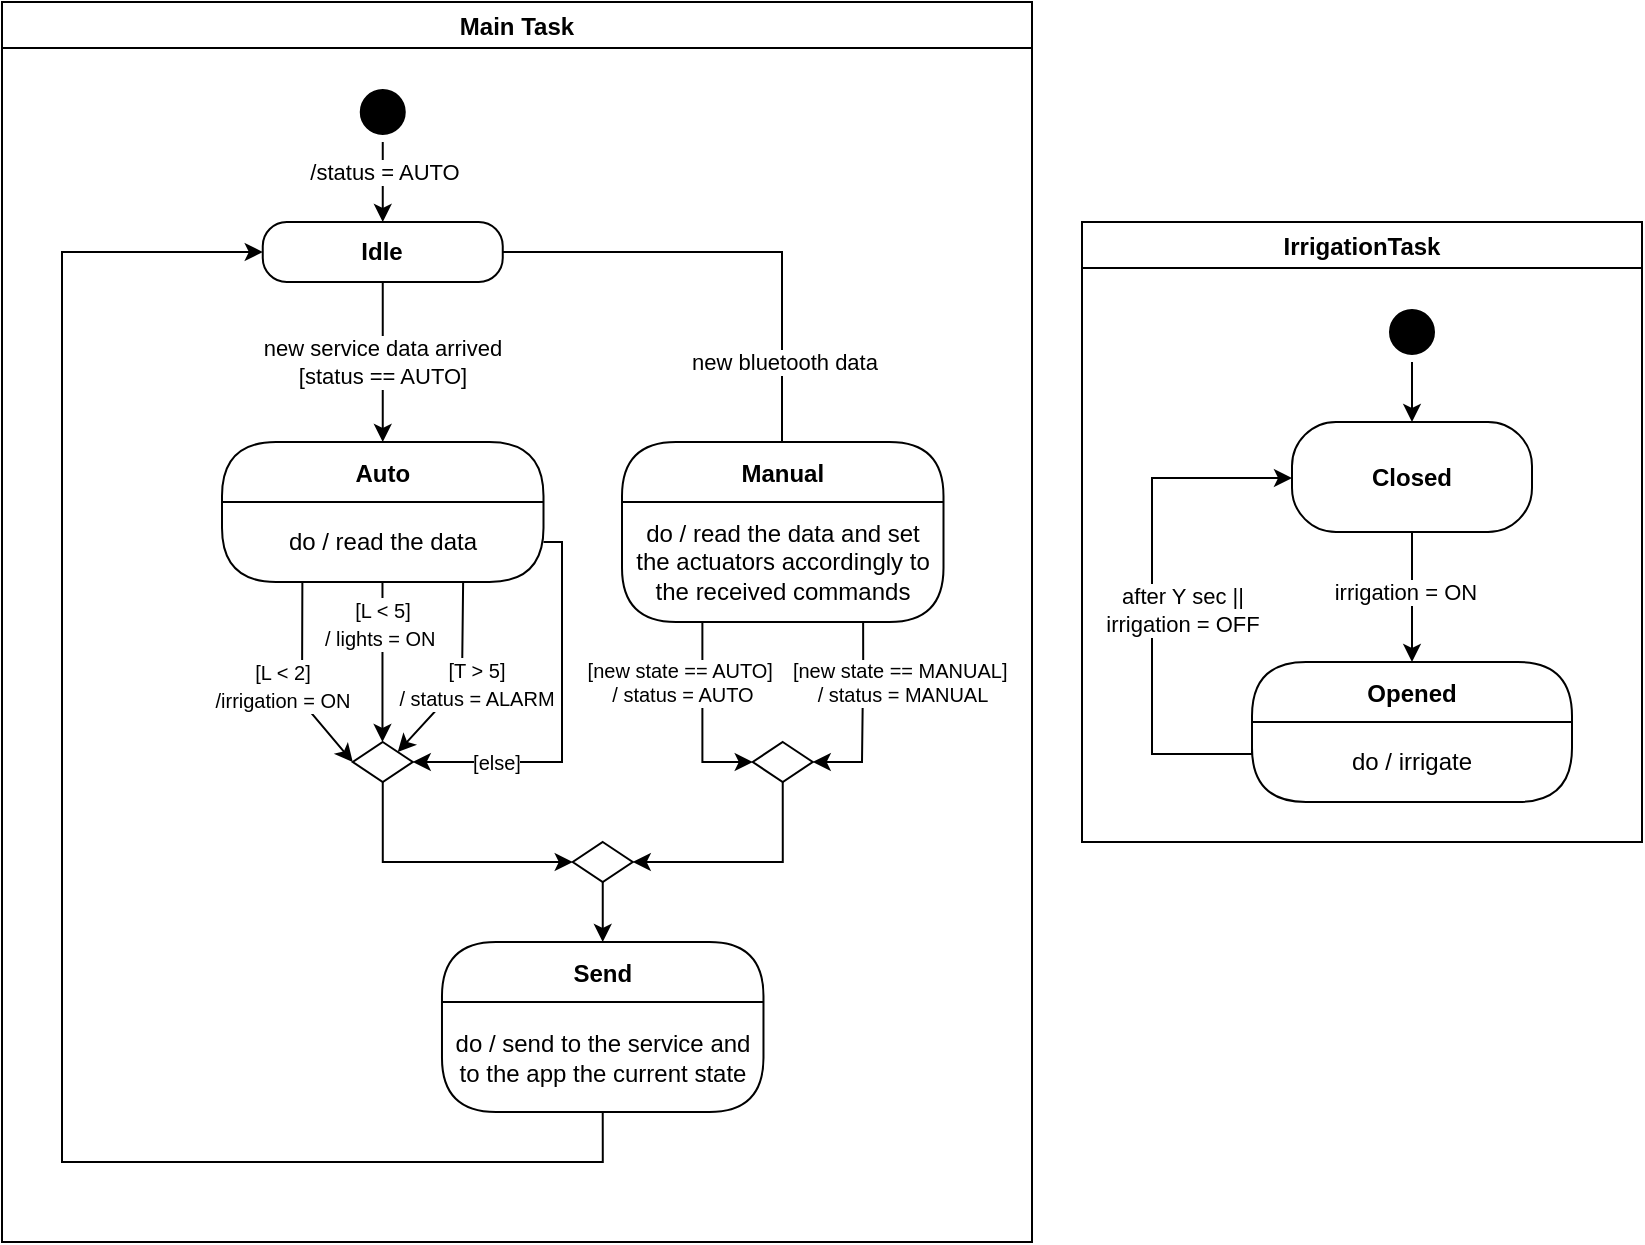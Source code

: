 <mxfile version="19.0.3" type="device" pages="4"><diagram name="overview" id="58cdce13-f638-feb5-8d6f-7d28b1aa9fa0"><mxGraphModel dx="864" dy="516" grid="1" gridSize="10" guides="1" tooltips="1" connect="1" arrows="1" fold="1" page="1" pageScale="1" pageWidth="1100" pageHeight="850" background="none" math="0" shadow="0"><root><mxCell id="0"/><mxCell id="1" parent="0"/><mxCell id="rS2YGM4uDkxt2wn3iHMV-62" value="IrrigationTask" style="swimlane;strokeColor=#000000;" parent="1" vertex="1"><mxGeometry x="670" y="150" width="280" height="310" as="geometry"><mxRectangle x="675" y="55" width="130" height="23" as="alternateBounds"/></mxGeometry></mxCell><mxCell id="rS2YGM4uDkxt2wn3iHMV-254" value="" style="ellipse;html=1;shape=startState;fillColor=#000000;strokeColor=#000000;" parent="rS2YGM4uDkxt2wn3iHMV-62" vertex="1"><mxGeometry x="150" y="40" width="30" height="30" as="geometry"/></mxCell><mxCell id="rS2YGM4uDkxt2wn3iHMV-255" value="Opened" style="swimlane;fontStyle=1;align=center;verticalAlign=middle;childLayout=stackLayout;horizontal=1;startSize=30;horizontalStack=0;resizeParent=0;resizeLast=1;container=0;collapsible=0;rounded=1;arcSize=30;swimlaneFillColor=#FFFFFF;dropTarget=0;" parent="rS2YGM4uDkxt2wn3iHMV-62" vertex="1"><mxGeometry x="85" y="220" width="160" height="70" as="geometry"/></mxCell><mxCell id="rS2YGM4uDkxt2wn3iHMV-260" style="edgeStyle=orthogonalEdgeStyle;rounded=0;orthogonalLoop=1;jettySize=auto;html=1;exitX=0;exitY=0.25;exitDx=0;exitDy=0;entryX=0;entryY=0.5;entryDx=0;entryDy=0;fontColor=#000000;" parent="rS2YGM4uDkxt2wn3iHMV-62" source="rS2YGM4uDkxt2wn3iHMV-256" target="29bw1vhXrY92ZyAGiui7-1" edge="1"><mxGeometry relative="1" as="geometry"><mxPoint x="88.75" y="120" as="targetPoint"/><Array as="points"><mxPoint x="35" y="266"/><mxPoint x="35" y="128"/><mxPoint x="105" y="128"/></Array><mxPoint x="55" y="413.75" as="sourcePoint"/></mxGeometry></mxCell><mxCell id="Y_eZ2giOMkaZ1Eq21kal-66" value="after Y sec || &lt;br&gt;irrigation = OFF" style="edgeLabel;html=1;align=center;verticalAlign=middle;resizable=0;points=[];fontColor=#000000;" parent="rS2YGM4uDkxt2wn3iHMV-260" vertex="1" connectable="0"><mxGeometry x="-0.005" y="-2" relative="1" as="geometry"><mxPoint x="13" y="3" as="offset"/></mxGeometry></mxCell><mxCell id="rS2YGM4uDkxt2wn3iHMV-253" style="edgeStyle=orthogonalEdgeStyle;rounded=0;orthogonalLoop=1;jettySize=auto;html=1;exitX=0.5;exitY=1;exitDx=0;exitDy=0;entryX=0.5;entryY=0;entryDx=0;entryDy=0;" parent="rS2YGM4uDkxt2wn3iHMV-62" source="rS2YGM4uDkxt2wn3iHMV-254" target="29bw1vhXrY92ZyAGiui7-1" edge="1"><mxGeometry relative="1" as="geometry"><mxPoint x="183.75" y="90" as="targetPoint"/></mxGeometry></mxCell><mxCell id="rS2YGM4uDkxt2wn3iHMV-266" value="" style="edgeStyle=orthogonalEdgeStyle;rounded=0;orthogonalLoop=1;jettySize=auto;html=1;exitX=0.5;exitY=1;exitDx=0;exitDy=0;entryX=0.5;entryY=0;entryDx=0;entryDy=0;" parent="rS2YGM4uDkxt2wn3iHMV-62" source="29bw1vhXrY92ZyAGiui7-1" target="rS2YGM4uDkxt2wn3iHMV-255" edge="1"><mxGeometry relative="1" as="geometry"><mxPoint x="-491.25" y="185" as="targetPoint"/><mxPoint x="183.75" y="180" as="sourcePoint"/><mxPoint as="offset"/></mxGeometry></mxCell><mxCell id="kb-VooKLr83JlEBrIwd_-1" value="irrigation = ON&amp;nbsp;" style="edgeLabel;html=1;align=center;verticalAlign=middle;resizable=0;points=[];" parent="rS2YGM4uDkxt2wn3iHMV-266" vertex="1" connectable="0"><mxGeometry x="-0.086" y="-2" relative="1" as="geometry"><mxPoint as="offset"/></mxGeometry></mxCell><mxCell id="29bw1vhXrY92ZyAGiui7-1" value="Closed" style="rounded=1;whiteSpace=wrap;html=1;arcSize=40;fontStyle=1" parent="rS2YGM4uDkxt2wn3iHMV-62" vertex="1"><mxGeometry x="105" y="100" width="120" height="55" as="geometry"/></mxCell><mxCell id="rS2YGM4uDkxt2wn3iHMV-256" value="do / irrigate" style="text;html=1;align=center;verticalAlign=middle;spacingLeft=4;spacingRight=4;whiteSpace=wrap;overflow=hidden;rotatable=0;" parent="rS2YGM4uDkxt2wn3iHMV-62" vertex="1"><mxGeometry x="85" y="250" width="160" height="40" as="geometry"/></mxCell><mxCell id="rS2YGM4uDkxt2wn3iHMV-89" value="Main Task" style="swimlane;strokeColor=#000000;" parent="1" vertex="1"><mxGeometry x="130" y="40" width="515" height="620" as="geometry"><mxRectangle x="23" y="620" width="110" height="23" as="alternateBounds"/></mxGeometry></mxCell><mxCell id="rS2YGM4uDkxt2wn3iHMV-272" value="" style="ellipse;html=1;shape=startState;fillColor=#000000;strokeColor=#000000;" parent="rS2YGM4uDkxt2wn3iHMV-89" vertex="1"><mxGeometry x="175.38" y="40.0" width="30" height="30" as="geometry"/></mxCell><mxCell id="Y_eZ2giOMkaZ1Eq21kal-21" value="new service data arrived&lt;br&gt;[status == AUTO]" style="edgeStyle=orthogonalEdgeStyle;orthogonalLoop=1;jettySize=auto;html=1;exitX=0.5;exitY=1;exitDx=0;exitDy=0;entryX=0.5;entryY=0;entryDx=0;entryDy=0;fontColor=#000000;rounded=0;" parent="rS2YGM4uDkxt2wn3iHMV-89" source="rS2YGM4uDkxt2wn3iHMV-275" target="29bw1vhXrY92ZyAGiui7-3" edge="1"><mxGeometry relative="1" as="geometry"><mxPoint x="190.38" y="199.98" as="targetPoint"/></mxGeometry></mxCell><mxCell id="Y_eZ2giOMkaZ1Eq21kal-55" style="edgeStyle=orthogonalEdgeStyle;rounded=0;orthogonalLoop=1;jettySize=auto;html=1;exitX=1;exitY=0.5;exitDx=0;exitDy=0;entryX=0.5;entryY=0;entryDx=0;entryDy=0;fontColor=#000000;startArrow=none;startFill=0;" parent="rS2YGM4uDkxt2wn3iHMV-89" source="rS2YGM4uDkxt2wn3iHMV-275" target="Y_eZ2giOMkaZ1Eq21kal-52" edge="1"><mxGeometry relative="1" as="geometry"><Array as="points"><mxPoint x="390" y="125"/><mxPoint x="390" y="250"/></Array></mxGeometry></mxCell><mxCell id="bzwIUcVDBhVXiLa96ViZ-5" value="&lt;font style=&quot;font-size: 11px;&quot;&gt;new bluetooth data&lt;/font&gt;" style="edgeLabel;html=1;align=center;verticalAlign=middle;resizable=0;points=[];fontSize=10;fontColor=#000000;" parent="Y_eZ2giOMkaZ1Eq21kal-55" vertex="1" connectable="0"><mxGeometry x="-0.152" y="1" relative="1" as="geometry"><mxPoint x="15" y="56" as="offset"/></mxGeometry></mxCell><mxCell id="rS2YGM4uDkxt2wn3iHMV-275" value="Idle" style="rounded=1;whiteSpace=wrap;html=1;arcSize=40;fontStyle=1" parent="rS2YGM4uDkxt2wn3iHMV-89" vertex="1"><mxGeometry x="130.38" y="110" width="120" height="30" as="geometry"/></mxCell><mxCell id="rS2YGM4uDkxt2wn3iHMV-270" style="edgeStyle=orthogonalEdgeStyle;rounded=0;orthogonalLoop=1;jettySize=auto;html=1;exitX=0.5;exitY=1;exitDx=0;exitDy=0;entryX=0.5;entryY=0;entryDx=0;entryDy=0;fontColor=#FF0000;" parent="rS2YGM4uDkxt2wn3iHMV-89" source="rS2YGM4uDkxt2wn3iHMV-272" target="rS2YGM4uDkxt2wn3iHMV-275" edge="1"><mxGeometry relative="1" as="geometry"><mxPoint x="-9.12" y="106.56" as="sourcePoint"/></mxGeometry></mxCell><mxCell id="Y_eZ2giOMkaZ1Eq21kal-45" value="/status = AUTO" style="edgeLabel;html=1;align=center;verticalAlign=middle;resizable=0;points=[];fontColor=#000000;" parent="rS2YGM4uDkxt2wn3iHMV-270" vertex="1" connectable="0"><mxGeometry x="-0.251" relative="1" as="geometry"><mxPoint as="offset"/></mxGeometry></mxCell><mxCell id="Y_eZ2giOMkaZ1Eq21kal-52" value="Manual" style="swimlane;fontStyle=1;align=center;verticalAlign=middle;childLayout=stackLayout;horizontal=1;startSize=30;horizontalStack=0;resizeParent=0;resizeLast=1;container=0;collapsible=0;rounded=1;arcSize=30;swimlaneFillColor=#FFFFFF;dropTarget=0;" parent="rS2YGM4uDkxt2wn3iHMV-89" vertex="1"><mxGeometry x="310" y="220" width="160.75" height="90" as="geometry"/></mxCell><mxCell id="Y_eZ2giOMkaZ1Eq21kal-53" value="do / read the data and set the actuators accordingly to the received commands" style="text;html=1;align=center;verticalAlign=middle;spacingLeft=4;spacingRight=4;whiteSpace=wrap;overflow=hidden;rotatable=0;" parent="Y_eZ2giOMkaZ1Eq21kal-52" vertex="1"><mxGeometry y="30" width="160.75" height="60" as="geometry"/></mxCell><mxCell id="29bw1vhXrY92ZyAGiui7-3" value="Auto" style="swimlane;fontStyle=1;align=center;verticalAlign=middle;childLayout=stackLayout;horizontal=1;startSize=30;horizontalStack=0;resizeParent=0;resizeLast=1;container=0;collapsible=0;rounded=1;arcSize=30;swimlaneFillColor=#FFFFFF;dropTarget=0;" parent="rS2YGM4uDkxt2wn3iHMV-89" vertex="1"><mxGeometry x="110" y="220" width="160.75" height="70" as="geometry"/></mxCell><mxCell id="29bw1vhXrY92ZyAGiui7-4" value="do / read the data" style="text;html=1;align=center;verticalAlign=middle;spacingLeft=4;spacingRight=4;whiteSpace=wrap;overflow=hidden;rotatable=0;" parent="29bw1vhXrY92ZyAGiui7-3" vertex="1"><mxGeometry y="30" width="160.75" height="40" as="geometry"/></mxCell><mxCell id="bzwIUcVDBhVXiLa96ViZ-11" style="edgeStyle=orthogonalEdgeStyle;curved=1;orthogonalLoop=1;jettySize=auto;html=1;exitX=0.5;exitY=1;exitDx=0;exitDy=0;entryX=0.5;entryY=0;entryDx=0;entryDy=0;fontSize=10;fontColor=#000000;" parent="rS2YGM4uDkxt2wn3iHMV-89" source="bzwIUcVDBhVXiLa96ViZ-10" target="bzwIUcVDBhVXiLa96ViZ-6" edge="1"><mxGeometry relative="1" as="geometry"/></mxCell><mxCell id="bzwIUcVDBhVXiLa96ViZ-10" value="" style="shape=rhombus;perimeter=rhombusPerimeter;whiteSpace=wrap;html=1;align=center;fontSize=10;fontColor=#000000;" parent="rS2YGM4uDkxt2wn3iHMV-89" vertex="1"><mxGeometry x="285.37" y="420" width="30" height="20" as="geometry"/></mxCell><mxCell id="bzwIUcVDBhVXiLa96ViZ-14" style="edgeStyle=orthogonalEdgeStyle;rounded=0;orthogonalLoop=1;jettySize=auto;html=1;exitX=0.5;exitY=1;exitDx=0;exitDy=0;entryX=0;entryY=0.5;entryDx=0;entryDy=0;fontSize=10;fontColor=#000000;" parent="rS2YGM4uDkxt2wn3iHMV-89" source="bzwIUcVDBhVXiLa96ViZ-7" target="rS2YGM4uDkxt2wn3iHMV-275" edge="1"><mxGeometry relative="1" as="geometry"><Array as="points"><mxPoint x="300" y="580"/><mxPoint x="30" y="580"/><mxPoint x="30" y="125"/></Array></mxGeometry></mxCell><mxCell id="KBa-48WUXiNMe8c-EEsV-2" value="" style="endArrow=classic;html=1;rounded=0;fontSize=11;exitX=0.75;exitY=1;exitDx=0;exitDy=0;entryX=1;entryY=0;entryDx=0;entryDy=0;" edge="1" parent="rS2YGM4uDkxt2wn3iHMV-89" source="29bw1vhXrY92ZyAGiui7-4" target="KBa-48WUXiNMe8c-EEsV-12"><mxGeometry width="50" height="50" relative="1" as="geometry"><mxPoint x="310" y="330" as="sourcePoint"/><mxPoint x="360" y="280" as="targetPoint"/><Array as="points"><mxPoint x="230" y="340"/></Array></mxGeometry></mxCell><mxCell id="KBa-48WUXiNMe8c-EEsV-3" value="&lt;font style=&quot;font-size: 10px;&quot;&gt;[T &amp;gt; 5] &lt;br&gt;/ status = ALARM&lt;/font&gt;" style="edgeLabel;html=1;align=center;verticalAlign=middle;resizable=0;points=[];fontSize=11;" vertex="1" connectable="0" parent="KBa-48WUXiNMe8c-EEsV-2"><mxGeometry x="-0.681" y="-3" relative="1" as="geometry"><mxPoint x="9" y="35" as="offset"/></mxGeometry></mxCell><mxCell id="KBa-48WUXiNMe8c-EEsV-19" style="edgeStyle=orthogonalEdgeStyle;rounded=0;orthogonalLoop=1;jettySize=auto;html=1;exitX=0.5;exitY=1;exitDx=0;exitDy=0;entryX=0;entryY=0.5;entryDx=0;entryDy=0;fontSize=11;" edge="1" parent="rS2YGM4uDkxt2wn3iHMV-89" source="KBa-48WUXiNMe8c-EEsV-12" target="bzwIUcVDBhVXiLa96ViZ-10"><mxGeometry relative="1" as="geometry"/></mxCell><mxCell id="KBa-48WUXiNMe8c-EEsV-12" value="" style="shape=rhombus;perimeter=rhombusPerimeter;whiteSpace=wrap;html=1;align=center;fontSize=10;fontColor=#000000;" vertex="1" parent="rS2YGM4uDkxt2wn3iHMV-89"><mxGeometry x="175.38" y="370" width="30" height="20" as="geometry"/></mxCell><mxCell id="bzwIUcVDBhVXiLa96ViZ-6" value="Send" style="swimlane;fontStyle=1;align=center;verticalAlign=middle;childLayout=stackLayout;horizontal=1;startSize=30;horizontalStack=0;resizeParent=0;resizeLast=1;container=0;collapsible=0;rounded=1;arcSize=30;swimlaneFillColor=#FFFFFF;dropTarget=0;" parent="rS2YGM4uDkxt2wn3iHMV-89" vertex="1"><mxGeometry x="219.99" y="470" width="160.75" height="85" as="geometry"/></mxCell><mxCell id="bzwIUcVDBhVXiLa96ViZ-7" value="do / send to the service and to the app the current state" style="text;html=1;align=center;verticalAlign=middle;spacingLeft=4;spacingRight=4;whiteSpace=wrap;overflow=hidden;rotatable=0;" parent="bzwIUcVDBhVXiLa96ViZ-6" vertex="1"><mxGeometry y="30" width="160.75" height="55" as="geometry"/></mxCell><mxCell id="KBa-48WUXiNMe8c-EEsV-5" style="edgeStyle=orthogonalEdgeStyle;rounded=0;orthogonalLoop=1;jettySize=auto;html=1;exitX=0.5;exitY=1;exitDx=0;exitDy=0;entryX=0.5;entryY=0;entryDx=0;entryDy=0;fontSize=11;" edge="1" parent="rS2YGM4uDkxt2wn3iHMV-89"><mxGeometry relative="1" as="geometry"><mxPoint x="190.235" y="290" as="sourcePoint"/><mxPoint x="190.24" y="370" as="targetPoint"/></mxGeometry></mxCell><mxCell id="KBa-48WUXiNMe8c-EEsV-7" value="&lt;font style=&quot;font-size: 10px;&quot;&gt;[L &amp;lt; 5] &lt;br&gt;/ lights = ON&amp;nbsp;&lt;/font&gt;" style="edgeLabel;html=1;align=center;verticalAlign=middle;resizable=0;points=[];fontSize=11;" vertex="1" connectable="0" parent="KBa-48WUXiNMe8c-EEsV-5"><mxGeometry x="-0.254" relative="1" as="geometry"><mxPoint y="-9" as="offset"/></mxGeometry></mxCell><mxCell id="KBa-48WUXiNMe8c-EEsV-17" style="edgeStyle=orthogonalEdgeStyle;rounded=0;orthogonalLoop=1;jettySize=auto;html=1;exitX=1;exitY=0.5;exitDx=0;exitDy=0;entryX=1;entryY=0.5;entryDx=0;entryDy=0;fontSize=11;" edge="1" parent="rS2YGM4uDkxt2wn3iHMV-89" source="29bw1vhXrY92ZyAGiui7-4" target="KBa-48WUXiNMe8c-EEsV-12"><mxGeometry relative="1" as="geometry"><Array as="points"><mxPoint x="280" y="270"/><mxPoint x="280" y="380"/></Array></mxGeometry></mxCell><mxCell id="KBa-48WUXiNMe8c-EEsV-18" value="&lt;font style=&quot;font-size: 10px;&quot;&gt;[else]&lt;/font&gt;" style="edgeLabel;html=1;align=center;verticalAlign=middle;resizable=0;points=[];fontSize=11;" vertex="1" connectable="0" parent="KBa-48WUXiNMe8c-EEsV-17"><mxGeometry x="0.573" relative="1" as="geometry"><mxPoint as="offset"/></mxGeometry></mxCell><mxCell id="KBa-48WUXiNMe8c-EEsV-22" value="" style="endArrow=classic;html=1;rounded=0;fontSize=11;exitX=0.25;exitY=1;exitDx=0;exitDy=0;entryX=0;entryY=0.5;entryDx=0;entryDy=0;" edge="1" parent="rS2YGM4uDkxt2wn3iHMV-89" source="29bw1vhXrY92ZyAGiui7-4" target="KBa-48WUXiNMe8c-EEsV-12"><mxGeometry width="50" height="50" relative="1" as="geometry"><mxPoint x="92.683" y="320.0" as="sourcePoint"/><mxPoint x="60" y="405" as="targetPoint"/><Array as="points"><mxPoint x="150" y="350"/></Array></mxGeometry></mxCell><mxCell id="KBa-48WUXiNMe8c-EEsV-24" value="&lt;font style=&quot;font-size: 10px;&quot;&gt;[L &amp;lt; 2]&lt;br&gt;/irrigation = ON&lt;/font&gt;" style="edgeLabel;html=1;align=center;verticalAlign=middle;resizable=0;points=[];fontSize=11;" vertex="1" connectable="0" parent="KBa-48WUXiNMe8c-EEsV-22"><mxGeometry x="0.414" y="-1" relative="1" as="geometry"><mxPoint x="-16" y="-17" as="offset"/></mxGeometry></mxCell><mxCell id="KBa-48WUXiNMe8c-EEsV-27" style="edgeStyle=orthogonalEdgeStyle;rounded=0;orthogonalLoop=1;jettySize=auto;html=1;exitX=0.5;exitY=1;exitDx=0;exitDy=0;entryX=1;entryY=0.5;entryDx=0;entryDy=0;fontSize=10;" edge="1" parent="rS2YGM4uDkxt2wn3iHMV-89" source="KBa-48WUXiNMe8c-EEsV-25" target="bzwIUcVDBhVXiLa96ViZ-10"><mxGeometry relative="1" as="geometry"/></mxCell><mxCell id="KBa-48WUXiNMe8c-EEsV-25" value="" style="shape=rhombus;perimeter=rhombusPerimeter;whiteSpace=wrap;html=1;align=center;fontSize=10;fontColor=#000000;" vertex="1" parent="rS2YGM4uDkxt2wn3iHMV-89"><mxGeometry x="375.37" y="370" width="30" height="20" as="geometry"/></mxCell><mxCell id="KBa-48WUXiNMe8c-EEsV-26" value="[new state == AUTO]&amp;nbsp;&lt;br&gt;/ status = AUTO" style="edgeStyle=orthogonalEdgeStyle;rounded=0;orthogonalLoop=1;jettySize=auto;html=1;exitX=0.25;exitY=1;exitDx=0;exitDy=0;entryX=0;entryY=0.5;entryDx=0;entryDy=0;fontSize=10;" edge="1" parent="rS2YGM4uDkxt2wn3iHMV-89" source="Y_eZ2giOMkaZ1Eq21kal-53" target="KBa-48WUXiNMe8c-EEsV-25"><mxGeometry x="-0.369" y="-10" relative="1" as="geometry"><mxPoint as="offset"/></mxGeometry></mxCell><mxCell id="KBa-48WUXiNMe8c-EEsV-28" style="edgeStyle=orthogonalEdgeStyle;rounded=0;orthogonalLoop=1;jettySize=auto;html=1;exitX=0.75;exitY=1;exitDx=0;exitDy=0;entryX=1;entryY=0.5;entryDx=0;entryDy=0;fontSize=10;" edge="1" parent="rS2YGM4uDkxt2wn3iHMV-89" source="Y_eZ2giOMkaZ1Eq21kal-53" target="KBa-48WUXiNMe8c-EEsV-25"><mxGeometry relative="1" as="geometry"><Array as="points"><mxPoint x="431" y="330"/><mxPoint x="430" y="330"/><mxPoint x="430" y="380"/></Array></mxGeometry></mxCell><mxCell id="KBa-48WUXiNMe8c-EEsV-30" value="[new state == MANUAL]&amp;nbsp;&lt;br&gt;/ status = MANUAL" style="edgeLabel;html=1;align=center;verticalAlign=middle;resizable=0;points=[];fontSize=10;" vertex="1" connectable="0" parent="KBa-48WUXiNMe8c-EEsV-28"><mxGeometry x="-0.227" y="-1" relative="1" as="geometry"><mxPoint x="21" y="-7" as="offset"/></mxGeometry></mxCell></root></mxGraphModel></diagram><diagram id="eV7ZU5VoeU4Tb0laby0s" name="main-task"><mxGraphModel dx="984" dy="663" grid="1" gridSize="10" guides="1" tooltips="1" connect="1" arrows="1" fold="1" page="1" pageScale="1" pageWidth="1169" pageHeight="827" math="0" shadow="0"><root><mxCell id="0"/><mxCell id="1" parent="0"/><mxCell id="rCQuKho99SGmYJtmx6Me-1" style="edgeStyle=orthogonalEdgeStyle;rounded=0;orthogonalLoop=1;jettySize=auto;html=1;exitX=1;exitY=0.5;exitDx=0;exitDy=0;entryX=0;entryY=0.5;entryDx=0;entryDy=0;endArrow=classic;endFill=1;" edge="1" parent="1" target="f5vs691pb0PlXSbP1dtz-5"><mxGeometry relative="1" as="geometry"><mxPoint x="900.0" y="375" as="sourcePoint"/></mxGeometry></mxCell><mxCell id="f5vs691pb0PlXSbP1dtz-1" style="edgeStyle=orthogonalEdgeStyle;rounded=0;orthogonalLoop=1;jettySize=auto;html=1;entryX=0;entryY=0.5;entryDx=0;entryDy=0;endArrow=classic;endFill=1;" edge="1" parent="1" source="Eb26kOHAeVwBM42QLEVl-1"><mxGeometry relative="1" as="geometry"><mxPoint x="260" y="375" as="targetPoint"/></mxGeometry></mxCell><mxCell id="Eb26kOHAeVwBM42QLEVl-1" value="BUTTONS" style="text;html=1;align=center;verticalAlign=middle;whiteSpace=wrap;rounded=0;strokeColor=default;" vertex="1" parent="1"><mxGeometry x="130" y="360" width="70" height="30" as="geometry"/></mxCell><mxCell id="f5vs691pb0PlXSbP1dtz-2" style="edgeStyle=orthogonalEdgeStyle;rounded=0;orthogonalLoop=1;jettySize=auto;html=1;endArrow=classic;endFill=1;" edge="1" parent="1" source="Eb26kOHAeVwBM42QLEVl-2"><mxGeometry relative="1" as="geometry"><mxPoint x="260" y="414" as="targetPoint"/></mxGeometry></mxCell><mxCell id="Eb26kOHAeVwBM42QLEVl-2" value="POTENTIOMETER" style="text;html=1;strokeColor=default;fillColor=none;align=center;verticalAlign=middle;whiteSpace=wrap;rounded=0;" vertex="1" parent="1"><mxGeometry x="110" y="399" width="110" height="30" as="geometry"/></mxCell><mxCell id="f5vs691pb0PlXSbP1dtz-4" style="edgeStyle=orthogonalEdgeStyle;rounded=0;orthogonalLoop=1;jettySize=auto;html=1;exitX=1;exitY=0.5;exitDx=0;exitDy=0;endArrow=classic;endFill=1;" edge="1" parent="1" source="f5vs691pb0PlXSbP1dtz-3"><mxGeometry relative="1" as="geometry"><mxPoint x="260" y="334.909" as="targetPoint"/></mxGeometry></mxCell><mxCell id="f5vs691pb0PlXSbP1dtz-3" value="PIR" style="text;html=1;strokeColor=default;fillColor=none;align=center;verticalAlign=middle;whiteSpace=wrap;rounded=0;" vertex="1" parent="1"><mxGeometry x="140" y="320" width="50" height="30" as="geometry"/></mxCell><mxCell id="f5vs691pb0PlXSbP1dtz-5" value="DISPLAY" style="text;html=1;strokeColor=default;fillColor=none;align=center;verticalAlign=middle;whiteSpace=wrap;rounded=0;" vertex="1" parent="1"><mxGeometry x="920" y="360" width="60" height="30" as="geometry"/></mxCell><mxCell id="-aOS-uo05-AYOvAFEHCx-1" value="Main Task" style="swimlane;strokeColor=#000000;" vertex="1" parent="1"><mxGeometry x="259" y="100" width="640" height="550" as="geometry"><mxRectangle x="25" y="55" width="90" height="23" as="alternateBounds"/></mxGeometry></mxCell><mxCell id="-aOS-uo05-AYOvAFEHCx-2" value="" style="ellipse;html=1;shape=startState;fillColor=#000000;strokeColor=#000000;" vertex="1" parent="-aOS-uo05-AYOvAFEHCx-1"><mxGeometry x="222.48" y="30" width="30" height="30" as="geometry"/></mxCell><mxCell id="-aOS-uo05-AYOvAFEHCx-3" value="Init" style="swimlane;fontStyle=1;align=center;verticalAlign=middle;childLayout=stackLayout;horizontal=1;startSize=30;horizontalStack=0;resizeParent=0;resizeLast=1;container=0;collapsible=0;rounded=1;arcSize=30;swimlaneFillColor=#FFFFFF;dropTarget=0;" vertex="1" parent="-aOS-uo05-AYOvAFEHCx-1"><mxGeometry x="157.48" y="95" width="160" height="80" as="geometry"/></mxCell><mxCell id="-aOS-uo05-AYOvAFEHCx-4" value="entry / init system&lt;br&gt;do / display welcome msg" style="text;html=1;align=center;verticalAlign=middle;spacingLeft=4;spacingRight=4;whiteSpace=wrap;overflow=hidden;rotatable=0;" vertex="1" parent="-aOS-uo05-AYOvAFEHCx-3"><mxGeometry y="30" width="160" height="50" as="geometry"/></mxCell><mxCell id="-aOS-uo05-AYOvAFEHCx-5" value="/ reset product" style="edgeStyle=orthogonalEdgeStyle;rounded=0;orthogonalLoop=1;jettySize=auto;html=1;exitX=0.5;exitY=1;exitDx=0;exitDy=0;entryX=0.5;entryY=0;entryDx=0;entryDy=0;" edge="1" parent="-aOS-uo05-AYOvAFEHCx-1" source="-aOS-uo05-AYOvAFEHCx-2" target="-aOS-uo05-AYOvAFEHCx-3"><mxGeometry x="-0.143" y="37" relative="1" as="geometry"><Array as="points"><mxPoint x="237" y="75"/><mxPoint x="237" y="75"/></Array><mxPoint as="offset"/></mxGeometry></mxCell><mxCell id="-aOS-uo05-AYOvAFEHCx-6" style="edgeStyle=orthogonalEdgeStyle;rounded=0;orthogonalLoop=1;jettySize=auto;html=1;exitX=0.5;exitY=1;exitDx=0;exitDy=0;" edge="1" parent="-aOS-uo05-AYOvAFEHCx-1" source="-aOS-uo05-AYOvAFEHCx-4" target="-aOS-uo05-AYOvAFEHCx-15"><mxGeometry relative="1" as="geometry"/></mxCell><mxCell id="-aOS-uo05-AYOvAFEHCx-7" value="after 2 sec" style="edgeLabel;html=1;align=center;verticalAlign=middle;resizable=0;points=[];" vertex="1" connectable="0" parent="-aOS-uo05-AYOvAFEHCx-6"><mxGeometry x="-0.059" y="-2" relative="1" as="geometry"><mxPoint x="2" as="offset"/></mxGeometry></mxCell><mxCell id="-aOS-uo05-AYOvAFEHCx-8" value="Assistance Mode" style="swimlane;fontStyle=1;align=center;verticalAlign=middle;childLayout=stackLayout;horizontal=1;startSize=30;horizontalStack=0;resizeParent=0;resizeLast=1;container=0;collapsible=0;rounded=1;arcSize=30;swimlaneFillColor=#FFFFFF;dropTarget=0;" vertex="1" parent="-aOS-uo05-AYOvAFEHCx-1"><mxGeometry x="142.48" y="455" width="190" height="80" as="geometry"/></mxCell><mxCell id="-aOS-uo05-AYOvAFEHCx-9" value="do / display &quot;ASSISTANCE REQUIRED&quot;" style="text;html=1;align=center;verticalAlign=middle;spacingLeft=4;spacingRight=4;whiteSpace=wrap;overflow=hidden;rotatable=0;" vertex="1" parent="-aOS-uo05-AYOvAFEHCx-8"><mxGeometry y="30" width="190" height="50" as="geometry"/></mxCell><mxCell id="-aOS-uo05-AYOvAFEHCx-10" style="edgeStyle=orthogonalEdgeStyle;rounded=0;orthogonalLoop=1;jettySize=auto;html=1;exitX=0;exitY=0.25;exitDx=0;exitDy=0;entryX=0.25;entryY=1;entryDx=0;entryDy=0;" edge="1" parent="-aOS-uo05-AYOvAFEHCx-1" source="-aOS-uo05-AYOvAFEHCx-9" target="-aOS-uo05-AYOvAFEHCx-16"><mxGeometry relative="1" as="geometry"><mxPoint x="192.48" y="320" as="targetPoint"/><Array as="points"><mxPoint x="85" y="498"/><mxPoint x="85" y="335"/><mxPoint x="183" y="335"/></Array></mxGeometry></mxCell><mxCell id="-aOS-uo05-AYOvAFEHCx-11" value="/&lt;font color=&quot;#ff0000&quot;&gt;&lt;b&gt;&amp;nbsp;state = READY&lt;/b&gt;&lt;/font&gt;" style="edgeLabel;html=1;align=center;verticalAlign=middle;resizable=0;points=[];fontColor=#000000;" vertex="1" connectable="0" parent="-aOS-uo05-AYOvAFEHCx-10"><mxGeometry x="-0.246" y="1" relative="1" as="geometry"><mxPoint as="offset"/></mxGeometry></mxCell><mxCell id="-aOS-uo05-AYOvAFEHCx-12" value="Making" style="rounded=1;whiteSpace=wrap;html=1;arcSize=40;fontStyle=1" vertex="1" parent="-aOS-uo05-AYOvAFEHCx-1"><mxGeometry x="177.48" y="365" width="120" height="40" as="geometry"/></mxCell><mxCell id="-aOS-uo05-AYOvAFEHCx-13" style="edgeStyle=orthogonalEdgeStyle;orthogonalLoop=1;jettySize=auto;html=1;entryX=0.5;entryY=0;entryDx=0;entryDy=0;rounded=0;exitX=0.5;exitY=1;exitDx=0;exitDy=0;" edge="1" parent="-aOS-uo05-AYOvAFEHCx-1" source="-aOS-uo05-AYOvAFEHCx-12" target="-aOS-uo05-AYOvAFEHCx-8"><mxGeometry relative="1" as="geometry"><mxPoint x="332.48" y="395" as="sourcePoint"/></mxGeometry></mxCell><mxCell id="-aOS-uo05-AYOvAFEHCx-14" value="[no products left]" style="edgeLabel;html=1;align=center;verticalAlign=middle;resizable=0;points=[];" vertex="1" connectable="0" parent="-aOS-uo05-AYOvAFEHCx-13"><mxGeometry x="0.46" y="-1" relative="1" as="geometry"><mxPoint x="45" y="-9" as="offset"/></mxGeometry></mxCell><mxCell id="-aOS-uo05-AYOvAFEHCx-15" value="Ready" style="swimlane;fontStyle=1;align=center;verticalAlign=middle;childLayout=stackLayout;horizontal=1;startSize=30;horizontalStack=0;resizeParent=0;resizeLast=1;container=0;collapsible=0;rounded=1;arcSize=30;swimlaneFillColor=#FFFFFF;dropTarget=0;" vertex="1" parent="-aOS-uo05-AYOvAFEHCx-1"><mxGeometry x="127.48" y="222.5" width="220" height="95" as="geometry"/></mxCell><mxCell id="-aOS-uo05-AYOvAFEHCx-16" value="entry / display product for 2 secs&lt;br&gt;do / display &quot;READY&quot;" style="text;html=1;align=center;verticalAlign=middle;spacingLeft=4;spacingRight=4;whiteSpace=wrap;overflow=hidden;rotatable=0;" vertex="1" parent="-aOS-uo05-AYOvAFEHCx-15"><mxGeometry y="30" width="220" height="65" as="geometry"/></mxCell><mxCell id="-aOS-uo05-AYOvAFEHCx-17" style="edgeStyle=orthogonalEdgeStyle;curved=1;orthogonalLoop=1;jettySize=auto;html=1;exitX=0;exitY=0.25;exitDx=0;exitDy=0;" edge="1" parent="-aOS-uo05-AYOvAFEHCx-15" source="-aOS-uo05-AYOvAFEHCx-15"><mxGeometry relative="1" as="geometry"><mxPoint y="45" as="targetPoint"/><Array as="points"><mxPoint y="20"/><mxPoint x="-25" y="20"/><mxPoint x="-25" y="45"/></Array></mxGeometry></mxCell><mxCell id="-aOS-uo05-AYOvAFEHCx-18" value="B_up / product++" style="edgeLabel;html=1;align=center;verticalAlign=middle;resizable=0;points=[];" vertex="1" connectable="0" parent="-aOS-uo05-AYOvAFEHCx-17"><mxGeometry x="-0.022" y="1" relative="1" as="geometry"><mxPoint x="-51" y="1" as="offset"/></mxGeometry></mxCell><mxCell id="-aOS-uo05-AYOvAFEHCx-19" style="edgeStyle=orthogonalEdgeStyle;curved=1;orthogonalLoop=1;jettySize=auto;html=1;exitX=0;exitY=0.358;exitDx=0;exitDy=0;entryX=0.007;entryY=0.635;entryDx=0;entryDy=0;entryPerimeter=0;exitPerimeter=0;" edge="1" parent="-aOS-uo05-AYOvAFEHCx-15" source="-aOS-uo05-AYOvAFEHCx-16" target="-aOS-uo05-AYOvAFEHCx-16"><mxGeometry relative="1" as="geometry"><Array as="points"><mxPoint y="48"/><mxPoint x="-25" y="48"/><mxPoint x="-25" y="71"/><mxPoint x="2" y="71"/></Array></mxGeometry></mxCell><mxCell id="-aOS-uo05-AYOvAFEHCx-20" value="B_down / product --" style="edgeLabel;html=1;align=center;verticalAlign=middle;resizable=0;points=[];" vertex="1" connectable="0" parent="-aOS-uo05-AYOvAFEHCx-19"><mxGeometry x="0.002" y="1" relative="1" as="geometry"><mxPoint x="-51" as="offset"/></mxGeometry></mxCell><mxCell id="-aOS-uo05-AYOvAFEHCx-21" style="edgeStyle=orthogonalEdgeStyle;curved=1;orthogonalLoop=1;jettySize=auto;html=1;exitX=0.638;exitY=1.006;exitDx=0;exitDy=0;entryX=0.75;entryY=0;entryDx=0;entryDy=0;exitPerimeter=0;" edge="1" parent="-aOS-uo05-AYOvAFEHCx-1" source="-aOS-uo05-AYOvAFEHCx-16" target="-aOS-uo05-AYOvAFEHCx-12"><mxGeometry relative="1" as="geometry"><mxPoint x="212.48" y="320" as="targetPoint"/></mxGeometry></mxCell><mxCell id="-aOS-uo05-AYOvAFEHCx-22" value="B_make [product available &amp;amp;&amp;amp; &lt;br&gt;&lt;b&gt;&lt;font color=&quot;#ff0000&quot;&gt;state == READY&lt;/font&gt;&lt;/b&gt;] &lt;br&gt;/ &lt;font color=&quot;#ff0000&quot;&gt;&lt;b&gt;state = DISPENSING&lt;/b&gt;&lt;/font&gt;" style="edgeLabel;html=1;align=center;verticalAlign=middle;resizable=0;points=[];" vertex="1" connectable="0" parent="-aOS-uo05-AYOvAFEHCx-21"><mxGeometry x="-0.324" relative="1" as="geometry"><mxPoint x="82" y="6" as="offset"/></mxGeometry></mxCell><mxCell id="-aOS-uo05-AYOvAFEHCx-23" style="edgeStyle=orthogonalEdgeStyle;rounded=0;orthogonalLoop=1;jettySize=auto;html=1;exitX=0.5;exitY=0;exitDx=0;exitDy=0;entryX=0.5;entryY=1;entryDx=0;entryDy=0;" edge="1" parent="-aOS-uo05-AYOvAFEHCx-1" source="-aOS-uo05-AYOvAFEHCx-12" target="-aOS-uo05-AYOvAFEHCx-16"><mxGeometry relative="1" as="geometry"><mxPoint x="187.48" y="265" as="targetPoint"/></mxGeometry></mxCell><mxCell id="-aOS-uo05-AYOvAFEHCx-24" value="&lt;b&gt;state == READY&lt;/b&gt;" style="edgeLabel;html=1;align=center;verticalAlign=middle;resizable=0;points=[];fontColor=#FF0000;" vertex="1" connectable="0" parent="-aOS-uo05-AYOvAFEHCx-23"><mxGeometry x="-0.108" relative="1" as="geometry"><mxPoint x="-47" y="4" as="offset"/></mxGeometry></mxCell><mxCell id="-aOS-uo05-AYOvAFEHCx-25" style="edgeStyle=orthogonalEdgeStyle;orthogonalLoop=1;jettySize=auto;html=1;exitX=0.25;exitY=0;exitDx=0;exitDy=0;entryX=0.096;entryY=0.01;entryDx=0;entryDy=0;entryPerimeter=0;curved=1;" edge="1" parent="-aOS-uo05-AYOvAFEHCx-1" source="-aOS-uo05-AYOvAFEHCx-15" target="-aOS-uo05-AYOvAFEHCx-15"><mxGeometry relative="1" as="geometry"><Array as="points"><mxPoint x="182.48" y="200"/><mxPoint x="148.48" y="200"/></Array></mxGeometry></mxCell><mxCell id="-aOS-uo05-AYOvAFEHCx-26" value="pot / sugar++" style="edgeLabel;html=1;align=center;verticalAlign=middle;resizable=0;points=[];" vertex="1" connectable="0" parent="-aOS-uo05-AYOvAFEHCx-25"><mxGeometry x="-0.056" relative="1" as="geometry"><mxPoint x="-9" y="-10" as="offset"/></mxGeometry></mxCell><mxCell id="-aOS-uo05-AYOvAFEHCx-27" style="edgeStyle=orthogonalEdgeStyle;rounded=0;orthogonalLoop=1;jettySize=auto;html=1;exitX=0;exitY=0.5;exitDx=0;exitDy=0;entryX=1;entryY=0.5;entryDx=0;entryDy=0;" edge="1" parent="-aOS-uo05-AYOvAFEHCx-1" source="-aOS-uo05-AYOvAFEHCx-39" target="-aOS-uo05-AYOvAFEHCx-16"><mxGeometry relative="1" as="geometry"><mxPoint x="508.345" y="286.08" as="sourcePoint"/></mxGeometry></mxCell><mxCell id="-aOS-uo05-AYOvAFEHCx-28" value="&amp;nbsp;pir detection&amp;nbsp;" style="edgeLabel;html=1;align=center;verticalAlign=middle;resizable=0;points=[];" vertex="1" connectable="0" parent="-aOS-uo05-AYOvAFEHCx-27"><mxGeometry x="0.273" y="-1" relative="1" as="geometry"><mxPoint x="18" y="1" as="offset"/></mxGeometry></mxCell><mxCell id="-aOS-uo05-AYOvAFEHCx-29" value="" style="rhombus;whiteSpace=wrap;html=1;" vertex="1" parent="-aOS-uo05-AYOvAFEHCx-1"><mxGeometry x="542" y="340" width="15" height="15" as="geometry"/></mxCell><mxCell id="-aOS-uo05-AYOvAFEHCx-30" style="edgeStyle=orthogonalEdgeStyle;rounded=0;orthogonalLoop=1;jettySize=auto;html=1;exitX=0.5;exitY=1;exitDx=0;exitDy=0;fontColor=#FF0000;entryX=1;entryY=0.25;entryDx=0;entryDy=0;" edge="1" parent="-aOS-uo05-AYOvAFEHCx-1" source="-aOS-uo05-AYOvAFEHCx-29" target="-aOS-uo05-AYOvAFEHCx-9"><mxGeometry relative="1" as="geometry"><mxPoint x="540.313" y="330.0" as="targetPoint"/><mxPoint x="539.98" y="305" as="sourcePoint"/><Array as="points"><mxPoint x="550" y="355"/><mxPoint x="550" y="497"/></Array></mxGeometry></mxCell><mxCell id="-aOS-uo05-AYOvAFEHCx-31" value="&lt;b&gt;machineState == ASSISTANCE&lt;/b&gt;" style="edgeLabel;html=1;align=center;verticalAlign=middle;resizable=0;points=[];fontColor=#FF0000;" vertex="1" connectable="0" parent="-aOS-uo05-AYOvAFEHCx-30"><mxGeometry x="-0.769" y="-1" relative="1" as="geometry"><mxPoint x="1" y="9" as="offset"/></mxGeometry></mxCell><mxCell id="-aOS-uo05-AYOvAFEHCx-32" style="edgeStyle=orthogonalEdgeStyle;rounded=0;orthogonalLoop=1;jettySize=auto;html=1;exitX=0.5;exitY=1;exitDx=0;exitDy=0;entryX=0.5;entryY=0;entryDx=0;entryDy=0;fontColor=#FF0000;" edge="1" parent="-aOS-uo05-AYOvAFEHCx-1" source="-aOS-uo05-AYOvAFEHCx-39" target="-aOS-uo05-AYOvAFEHCx-29"><mxGeometry relative="1" as="geometry"><mxPoint x="544.98" y="290" as="sourcePoint"/></mxGeometry></mxCell><mxCell id="-aOS-uo05-AYOvAFEHCx-33" style="edgeStyle=orthogonalEdgeStyle;rounded=0;orthogonalLoop=1;jettySize=auto;html=1;exitX=1;exitY=0.75;exitDx=0;exitDy=0;entryX=0;entryY=0.5;entryDx=0;entryDy=0;fontColor=#FF0000;" edge="1" parent="-aOS-uo05-AYOvAFEHCx-1" source="-aOS-uo05-AYOvAFEHCx-16" target="-aOS-uo05-AYOvAFEHCx-29"><mxGeometry relative="1" as="geometry"><Array as="points"><mxPoint x="477.48" y="301"/><mxPoint x="477.48" y="348"/></Array></mxGeometry></mxCell><mxCell id="-aOS-uo05-AYOvAFEHCx-34" value="&lt;span style=&quot;text-align: left;&quot;&gt;to avoid the making process starts while executing self test&lt;/span&gt;" style="shape=note;size=12;whiteSpace=wrap;html=1;fontSize=10;fillColor=#FFFFCC;strokeColor=#000000;" vertex="1" parent="-aOS-uo05-AYOvAFEHCx-1"><mxGeometry x="310" y="362.5" width="120" height="45" as="geometry"/></mxCell><mxCell id="-aOS-uo05-AYOvAFEHCx-35" value="&lt;span style=&quot;text-align: left;&quot;&gt;product:&lt;br&gt;0 =&amp;gt; coffee&lt;br&gt;1 =&amp;gt; tea&lt;br&gt;2 =&amp;gt; chocolate&lt;br&gt;&lt;/span&gt;" style="shape=note;size=12;whiteSpace=wrap;html=1;fontSize=10;fillColor=#FFFFCC;strokeColor=#000000;" vertex="1" parent="-aOS-uo05-AYOvAFEHCx-1"><mxGeometry x="334" y="46" width="86" height="60" as="geometry"/></mxCell><mxCell id="-aOS-uo05-AYOvAFEHCx-36" value="&lt;span style=&quot;text-align: left;&quot;&gt;Inputs: Pir, Buttons, Potentiometer&lt;br&gt;Output: Display&lt;br&gt;&lt;/span&gt;" style="shape=note;size=12;whiteSpace=wrap;html=1;fontSize=10;" vertex="1" parent="-aOS-uo05-AYOvAFEHCx-1"><mxGeometry x="510" y="45" width="120" height="60" as="geometry"/></mxCell><mxCell id="-aOS-uo05-AYOvAFEHCx-37" value="&lt;span style=&quot;text-align: left;&quot;&gt;the state transition is triggered by the Java Program&lt;br&gt;&lt;/span&gt;" style="shape=note;size=12;whiteSpace=wrap;html=1;fontSize=10;fillColor=#FFFFCC;strokeColor=#000000;" vertex="1" parent="-aOS-uo05-AYOvAFEHCx-1"><mxGeometry x="10" y="472" width="70" height="68" as="geometry"/></mxCell><mxCell id="-aOS-uo05-AYOvAFEHCx-38" value="Sleep" style="swimlane;fontStyle=1;align=center;verticalAlign=middle;childLayout=stackLayout;horizontal=1;startSize=25;horizontalStack=0;resizeParent=0;resizeLast=1;container=0;collapsible=0;rounded=1;arcSize=30;swimlaneFillColor=#FFFFFF;dropTarget=0;" vertex="1" parent="-aOS-uo05-AYOvAFEHCx-1"><mxGeometry x="480" y="239" width="150" height="70" as="geometry"/></mxCell><mxCell id="-aOS-uo05-AYOvAFEHCx-39" value="entry / &lt;b style=&quot;color: rgb(255, 0, 0);&quot;&gt;state = SLEEPING&lt;/b&gt;&lt;br&gt;exit / &lt;b style=&quot;color: rgb(255, 0, 0);&quot;&gt;state = READY&lt;/b&gt;" style="text;html=1;align=center;verticalAlign=middle;spacingLeft=4;spacingRight=4;whiteSpace=wrap;overflow=hidden;rotatable=0;" vertex="1" parent="-aOS-uo05-AYOvAFEHCx-38"><mxGeometry y="25" width="150" height="45" as="geometry"/></mxCell><mxCell id="-aOS-uo05-AYOvAFEHCx-40" style="edgeStyle=orthogonalEdgeStyle;curved=1;orthogonalLoop=1;jettySize=auto;html=1;exitX=1;exitY=0.25;exitDx=0;exitDy=0;entryX=0;entryY=0.09;entryDx=0;entryDy=0;entryPerimeter=0;" edge="1" parent="-aOS-uo05-AYOvAFEHCx-1" source="-aOS-uo05-AYOvAFEHCx-16" target="-aOS-uo05-AYOvAFEHCx-39"><mxGeometry relative="1" as="geometry"><mxPoint x="501.715" y="268.2" as="targetPoint"/></mxGeometry></mxCell><mxCell id="-aOS-uo05-AYOvAFEHCx-41" value="after T_idle [no detection &lt;br&gt;&amp;amp;&amp;amp; &lt;b&gt;&lt;font color=&quot;#ff0000&quot;&gt;state == READY&lt;/font&gt;&lt;/b&gt;]" style="edgeLabel;html=1;align=center;verticalAlign=middle;resizable=0;points=[];" vertex="1" connectable="0" parent="-aOS-uo05-AYOvAFEHCx-40"><mxGeometry x="-0.322" y="-1" relative="1" as="geometry"><mxPoint x="22" y="-21" as="offset"/></mxGeometry></mxCell></root></mxGraphModel></diagram><diagram id="6kXzKiiDv2c4_vd0rd6C" name="dispensing-task"><mxGraphModel dx="906" dy="610" grid="1" gridSize="10" guides="1" tooltips="1" connect="1" arrows="1" fold="1" page="1" pageScale="1" pageWidth="1169" pageHeight="827" math="0" shadow="0"><root><mxCell id="0"/><mxCell id="1" parent="0"/><mxCell id="SAZK8vx-QZlKVuwFC-JR-1" style="edgeStyle=orthogonalEdgeStyle;rounded=0;orthogonalLoop=1;jettySize=auto;html=1;exitX=1;exitY=0.5;exitDx=0;exitDy=0;entryX=0;entryY=0.5;entryDx=0;entryDy=0;fontColor=#000000;endArrow=classic;endFill=1;" edge="1" parent="1" source="ta6dUJQtzbvTej5AcmrT-1" target="t5c8lgzyzHOoc3UVvVIQ-2"><mxGeometry relative="1" as="geometry"/></mxCell><mxCell id="KiNu0otH44Ft0wApgAzh-2" style="edgeStyle=orthogonalEdgeStyle;rounded=0;orthogonalLoop=1;jettySize=auto;html=1;exitX=1;exitY=0.5;exitDx=0;exitDy=0;entryX=0;entryY=0.5;entryDx=0;entryDy=0;fontColor=#000000;endArrow=classic;endFill=1;" edge="1" parent="1" source="ta6dUJQtzbvTej5AcmrT-1" target="KiNu0otH44Ft0wApgAzh-1"><mxGeometry relative="1" as="geometry"><Array as="points"><mxPoint x="735" y="395"/></Array></mxGeometry></mxCell><mxCell id="ta6dUJQtzbvTej5AcmrT-1" value="DispensingTask" style="swimlane;strokeColor=#000000;" vertex="1" parent="1"><mxGeometry x="320" y="100" width="415" height="490" as="geometry"><mxRectangle x="675" y="55" width="130" height="23" as="alternateBounds"/></mxGeometry></mxCell><mxCell id="ta6dUJQtzbvTej5AcmrT-2" value="" style="ellipse;html=1;shape=startState;fillColor=#000000;strokeColor=#000000;" vertex="1" parent="ta6dUJQtzbvTej5AcmrT-1"><mxGeometry x="197.5" y="30" width="30" height="30" as="geometry"/></mxCell><mxCell id="ta6dUJQtzbvTej5AcmrT-3" value="Dispesing" style="swimlane;fontStyle=1;align=center;verticalAlign=middle;childLayout=stackLayout;horizontal=1;startSize=30;horizontalStack=0;resizeParent=0;resizeLast=1;container=0;collapsible=0;rounded=1;arcSize=30;swimlaneFillColor=#FFFFFF;dropTarget=0;" vertex="1" parent="ta6dUJQtzbvTej5AcmrT-1"><mxGeometry x="117.5" y="240" width="190" height="80" as="geometry"/></mxCell><mxCell id="ta6dUJQtzbvTej5AcmrT-4" value="entry / display &quot;MAKING XXX&quot;&lt;br&gt;do / stepper moves" style="text;html=1;align=center;verticalAlign=middle;spacingLeft=4;spacingRight=4;whiteSpace=wrap;overflow=hidden;rotatable=0;" vertex="1" parent="ta6dUJQtzbvTej5AcmrT-3"><mxGeometry y="30" width="190" height="50" as="geometry"/></mxCell><mxCell id="ta6dUJQtzbvTej5AcmrT-5" value="&lt;font color=&quot;#000000&quot;&gt;after T_making&lt;/font&gt;" style="edgeStyle=orthogonalEdgeStyle;rounded=0;orthogonalLoop=1;jettySize=auto;html=1;exitX=0.5;exitY=1;exitDx=0;exitDy=0;entryX=0.5;entryY=0;entryDx=0;entryDy=0;fontColor=#FF0000;" edge="1" parent="ta6dUJQtzbvTej5AcmrT-1" source="ta6dUJQtzbvTej5AcmrT-4" target="ta6dUJQtzbvTej5AcmrT-15"><mxGeometry x="-0.111" relative="1" as="geometry"><mxPoint as="offset"/></mxGeometry></mxCell><mxCell id="ta6dUJQtzbvTej5AcmrT-6" style="edgeStyle=orthogonalEdgeStyle;rounded=0;orthogonalLoop=1;jettySize=auto;html=1;exitX=0;exitY=0.25;exitDx=0;exitDy=0;entryX=0;entryY=0;entryDx=0;entryDy=0;fontColor=#000000;" edge="1" parent="ta6dUJQtzbvTej5AcmrT-1" source="ta6dUJQtzbvTej5AcmrT-16" target="ta6dUJQtzbvTej5AcmrT-11"><mxGeometry relative="1" as="geometry"><mxPoint x="-522.5" y="125" as="targetPoint"/><Array as="points"><mxPoint x="37.5" y="414"/><mxPoint x="37.5" y="120"/></Array></mxGeometry></mxCell><mxCell id="ta6dUJQtzbvTej5AcmrT-7" value="user remove &lt;br&gt;the product" style="edgeLabel;html=1;align=center;verticalAlign=middle;resizable=0;points=[];fontColor=#000000;" vertex="1" connectable="0" parent="ta6dUJQtzbvTej5AcmrT-6"><mxGeometry x="-0.234" y="-1" relative="1" as="geometry"><mxPoint y="-57" as="offset"/></mxGeometry></mxCell><mxCell id="ta6dUJQtzbvTej5AcmrT-8" style="edgeStyle=orthogonalEdgeStyle;rounded=0;orthogonalLoop=1;jettySize=auto;html=1;exitX=1;exitY=0.25;exitDx=0;exitDy=0;entryX=1;entryY=0;entryDx=0;entryDy=0;fontColor=#000000;" edge="1" parent="ta6dUJQtzbvTej5AcmrT-1" source="ta6dUJQtzbvTej5AcmrT-16" target="ta6dUJQtzbvTej5AcmrT-11"><mxGeometry relative="1" as="geometry"><mxPoint x="-402.5" y="125" as="targetPoint"/><Array as="points"><mxPoint x="377.5" y="414"/><mxPoint x="377.5" y="120"/></Array></mxGeometry></mxCell><mxCell id="ta6dUJQtzbvTej5AcmrT-9" value="after T_timeout" style="edgeLabel;html=1;align=center;verticalAlign=middle;resizable=0;points=[];fontColor=#000000;" vertex="1" connectable="0" parent="ta6dUJQtzbvTej5AcmrT-8"><mxGeometry x="-0.188" y="1" relative="1" as="geometry"><mxPoint x="-9" y="8" as="offset"/></mxGeometry></mxCell><mxCell id="ta6dUJQtzbvTej5AcmrT-10" value="Idle" style="swimlane;fontStyle=1;align=center;verticalAlign=middle;childLayout=stackLayout;horizontal=1;startSize=30;horizontalStack=0;resizeParent=0;resizeLast=1;container=0;collapsible=0;rounded=1;arcSize=30;swimlaneFillColor=#FFFFFF;dropTarget=0;" vertex="1" parent="ta6dUJQtzbvTej5AcmrT-1"><mxGeometry x="117.5" y="90" width="190" height="90" as="geometry"/></mxCell><mxCell id="ta6dUJQtzbvTej5AcmrT-11" value="entry / reset stepper position" style="text;html=1;align=center;verticalAlign=middle;spacingLeft=4;spacingRight=4;whiteSpace=wrap;overflow=hidden;rotatable=0;" vertex="1" parent="ta6dUJQtzbvTej5AcmrT-10"><mxGeometry y="30" width="190" height="60" as="geometry"/></mxCell><mxCell id="ta6dUJQtzbvTej5AcmrT-12" style="edgeStyle=orthogonalEdgeStyle;rounded=0;orthogonalLoop=1;jettySize=auto;html=1;exitX=0.5;exitY=1;exitDx=0;exitDy=0;entryX=0.5;entryY=0;entryDx=0;entryDy=0;" edge="1" parent="ta6dUJQtzbvTej5AcmrT-1" source="ta6dUJQtzbvTej5AcmrT-2" target="ta6dUJQtzbvTej5AcmrT-10"><mxGeometry relative="1" as="geometry"><mxPoint x="-452.5" y="25" as="targetPoint"/></mxGeometry></mxCell><mxCell id="ta6dUJQtzbvTej5AcmrT-13" value="&lt;b&gt;&lt;font color=&quot;#ff0000&quot;&gt;state == DISPENSING&amp;nbsp;&lt;/font&gt;&lt;/b&gt;" style="edgeStyle=orthogonalEdgeStyle;rounded=0;orthogonalLoop=1;jettySize=auto;html=1;exitX=0.5;exitY=1;exitDx=0;exitDy=0;entryX=0.5;entryY=0;entryDx=0;entryDy=0;" edge="1" parent="ta6dUJQtzbvTej5AcmrT-1" source="ta6dUJQtzbvTej5AcmrT-11" target="ta6dUJQtzbvTej5AcmrT-3"><mxGeometry relative="1" as="geometry"><mxPoint x="-462.5" y="185" as="targetPoint"/><mxPoint x="-462.5" y="145" as="sourcePoint"/><mxPoint as="offset"/></mxGeometry></mxCell><mxCell id="ta6dUJQtzbvTej5AcmrT-15" value="Completed" style="swimlane;fontStyle=1;align=center;verticalAlign=middle;childLayout=stackLayout;horizontal=1;startSize=30;horizontalStack=0;resizeParent=0;resizeLast=1;container=0;collapsible=0;rounded=1;arcSize=30;swimlaneFillColor=#FFFFFF;dropTarget=0;" vertex="1" parent="ta6dUJQtzbvTej5AcmrT-1"><mxGeometry x="83.75" y="365" width="257.5" height="105" as="geometry"/></mxCell><mxCell id="ta6dUJQtzbvTej5AcmrT-16" value="entry / display &quot;The XXX is ready&quot;&lt;br&gt;exit / [no products left] / &lt;b&gt;&lt;font color=&quot;#ff0000&quot;&gt;state = ASSISTANCE&lt;/font&gt;&lt;/b&gt;&lt;br&gt;exit / [products left] / &lt;b&gt;&lt;font color=&quot;#ff0000&quot;&gt;state = READY&lt;/font&gt;&lt;/b&gt;" style="text;html=1;align=center;verticalAlign=middle;spacingLeft=4;spacingRight=4;whiteSpace=wrap;overflow=hidden;rotatable=0;" vertex="1" parent="ta6dUJQtzbvTej5AcmrT-15"><mxGeometry y="30" width="257.5" height="75" as="geometry"/></mxCell><mxCell id="t5c8lgzyzHOoc3UVvVIQ-2" value="SERVO MOTOR" style="text;html=1;align=center;verticalAlign=middle;whiteSpace=wrap;rounded=0;strokeColor=default;" vertex="1" parent="1"><mxGeometry x="770" y="330" width="70" height="30" as="geometry"/></mxCell><mxCell id="t5c8lgzyzHOoc3UVvVIQ-5" style="edgeStyle=orthogonalEdgeStyle;rounded=0;orthogonalLoop=1;jettySize=auto;html=1;exitX=1;exitY=0.5;exitDx=0;exitDy=0;endArrow=classic;endFill=1;" edge="1" parent="1" source="t5c8lgzyzHOoc3UVvVIQ-6"><mxGeometry relative="1" as="geometry"><mxPoint x="320" y="350" as="targetPoint"/></mxGeometry></mxCell><mxCell id="t5c8lgzyzHOoc3UVvVIQ-6" value="SONAR" style="text;html=1;strokeColor=default;fillColor=none;align=center;verticalAlign=middle;whiteSpace=wrap;rounded=0;" vertex="1" parent="1"><mxGeometry x="220" y="335" width="50" height="30" as="geometry"/></mxCell><mxCell id="KiNu0otH44Ft0wApgAzh-1" value="DISPLAY" style="text;html=1;align=center;verticalAlign=middle;whiteSpace=wrap;rounded=0;strokeColor=default;" vertex="1" parent="1"><mxGeometry x="770" y="380" width="70" height="30" as="geometry"/></mxCell></root></mxGraphModel></diagram><diagram id="sVtp_L6Ig0Qedz-MDhEI" name="self-test-task"><mxGraphModel dx="1132" dy="762" grid="1" gridSize="10" guides="1" tooltips="1" connect="1" arrows="1" fold="1" page="1" pageScale="1" pageWidth="1169" pageHeight="827" math="0" shadow="0"><root><mxCell id="0"/><mxCell id="1" parent="0"/><mxCell id="OElyMfDCUWEDo7tFnwcW-1" value="SelfTestTask" style="swimlane;strokeColor=#000000;" vertex="1" parent="1"><mxGeometry x="270" y="300" width="600" height="210" as="geometry"><mxRectangle x="23" y="620" width="110" height="23" as="alternateBounds"/></mxGeometry></mxCell><mxCell id="OElyMfDCUWEDo7tFnwcW-2" value="" style="ellipse;html=1;shape=startState;fillColor=#000000;strokeColor=#000000;" vertex="1" parent="OElyMfDCUWEDo7tFnwcW-1"><mxGeometry x="6.5" y="76.04" width="30" height="30" as="geometry"/></mxCell><mxCell id="OElyMfDCUWEDo7tFnwcW-3" value="Normal State" style="rounded=1;whiteSpace=wrap;html=1;arcSize=40;fontStyle=1" vertex="1" parent="OElyMfDCUWEDo7tFnwcW-1"><mxGeometry x="83.5" y="71.04" width="120" height="40" as="geometry"/></mxCell><mxCell id="OElyMfDCUWEDo7tFnwcW-4" style="edgeStyle=orthogonalEdgeStyle;rounded=0;orthogonalLoop=1;jettySize=auto;html=1;exitX=1;exitY=0.5;exitDx=0;exitDy=0;entryX=0;entryY=0.5;entryDx=0;entryDy=0;fontColor=#FF0000;" edge="1" parent="OElyMfDCUWEDo7tFnwcW-1" source="OElyMfDCUWEDo7tFnwcW-2" target="OElyMfDCUWEDo7tFnwcW-3"><mxGeometry relative="1" as="geometry"><mxPoint x="33.5" y="91.04" as="sourcePoint"/></mxGeometry></mxCell><mxCell id="OElyMfDCUWEDo7tFnwcW-5" style="edgeStyle=orthogonalEdgeStyle;rounded=0;orthogonalLoop=1;jettySize=auto;html=1;exitX=1;exitY=0.5;exitDx=0;exitDy=0;entryX=0;entryY=0.25;entryDx=0;entryDy=0;fontColor=#FF0000;" edge="1" parent="OElyMfDCUWEDo7tFnwcW-1" source="OElyMfDCUWEDo7tFnwcW-3"><mxGeometry relative="1" as="geometry"><mxPoint x="400.5" y="88.76" as="targetPoint"/></mxGeometry></mxCell><mxCell id="OElyMfDCUWEDo7tFnwcW-6" value="&lt;font color=&quot;#000000&quot;&gt;every T_check&amp;nbsp;&lt;/font&gt;&lt;br&gt;&lt;font color=&quot;#000000&quot;&gt;[&lt;/font&gt;&lt;b style=&quot;&quot;&gt;state == READY ||&amp;nbsp;&lt;br&gt;&lt;/b&gt;&lt;b&gt;state == SLEEPING&lt;/b&gt;&lt;font style=&quot;&quot; color=&quot;#000000&quot;&gt;]&lt;/font&gt;" style="edgeLabel;html=1;align=center;verticalAlign=middle;resizable=0;points=[];fontColor=#FF0000;" vertex="1" connectable="0" parent="OElyMfDCUWEDo7tFnwcW-5"><mxGeometry x="-0.302" y="3" relative="1" as="geometry"><mxPoint x="23" y="3" as="offset"/></mxGeometry></mxCell><mxCell id="OElyMfDCUWEDo7tFnwcW-7" value="SelfCheck" style="swimlane;fontStyle=1;align=center;verticalAlign=middle;childLayout=stackLayout;horizontal=1;startSize=30;horizontalStack=0;resizeParent=0;resizeLast=1;container=0;collapsible=0;rounded=1;arcSize=30;swimlaneFillColor=#FFFFFF;dropTarget=0;" vertex="1" parent="OElyMfDCUWEDo7tFnwcW-1"><mxGeometry x="400.5" y="46" width="193" height="85.04" as="geometry"/></mxCell><mxCell id="OElyMfDCUWEDo7tFnwcW-8" value="entry / &lt;b&gt;&lt;font color=&quot;#ff0000&quot;&gt;machineState = TESTING&lt;/font&gt;&lt;/b&gt;&lt;br&gt;do / stepper moves&lt;br&gt;exit / temp check" style="text;html=1;align=center;verticalAlign=middle;spacingLeft=4;spacingRight=4;whiteSpace=wrap;overflow=hidden;rotatable=0;" vertex="1" parent="OElyMfDCUWEDo7tFnwcW-7"><mxGeometry y="30" width="193" height="55.04" as="geometry"/></mxCell><mxCell id="OElyMfDCUWEDo7tFnwcW-9" value="" style="edgeStyle=orthogonalEdgeStyle;rounded=0;orthogonalLoop=1;jettySize=auto;html=1;exitX=0.5;exitY=1;exitDx=0;exitDy=0;fontColor=#000000;entryX=1;entryY=0.5;entryDx=0;entryDy=0;" edge="1" parent="OElyMfDCUWEDo7tFnwcW-1" source="OElyMfDCUWEDo7tFnwcW-8" target="OElyMfDCUWEDo7tFnwcW-14"><mxGeometry x="-0.154" y="3" relative="1" as="geometry"><mxPoint x="500.5" y="206" as="targetPoint"/><mxPoint as="offset"/></mxGeometry></mxCell><mxCell id="OElyMfDCUWEDo7tFnwcW-10" style="edgeStyle=orthogonalEdgeStyle;rounded=0;orthogonalLoop=1;jettySize=auto;html=1;exitX=0;exitY=0.5;exitDx=0;exitDy=0;entryX=0.5;entryY=1;entryDx=0;entryDy=0;fontSize=10;fontColor=#FF0000;endArrow=classic;endFill=1;" edge="1" parent="OElyMfDCUWEDo7tFnwcW-1" source="OElyMfDCUWEDo7tFnwcW-14" target="OElyMfDCUWEDo7tFnwcW-3"><mxGeometry relative="1" as="geometry"/></mxCell><mxCell id="OElyMfDCUWEDo7tFnwcW-11" value="&lt;span style=&quot;font-size: 11px;&quot;&gt;&lt;font color=&quot;#000000&quot;&gt;&amp;nbsp;[temp in range] /&lt;/font&gt;&lt;b style=&quot;&quot;&gt;&lt;font color=&quot;#000000&quot;&gt;&amp;nbsp;&lt;/font&gt;state = READY&amp;nbsp;&lt;/b&gt;&lt;/span&gt;" style="edgeLabel;html=1;align=center;verticalAlign=middle;resizable=0;points=[];fontSize=10;fontColor=#FF0000;" vertex="1" connectable="0" parent="OElyMfDCUWEDo7tFnwcW-10"><mxGeometry x="-0.349" y="1" relative="1" as="geometry"><mxPoint x="-37" y="-1" as="offset"/></mxGeometry></mxCell><mxCell id="OElyMfDCUWEDo7tFnwcW-12" style="edgeStyle=orthogonalEdgeStyle;rounded=0;orthogonalLoop=1;jettySize=auto;html=1;exitX=0.5;exitY=1;exitDx=0;exitDy=0;entryX=0.25;entryY=1;entryDx=0;entryDy=0;fontSize=10;fontColor=#FF0000;endArrow=classic;endFill=1;" edge="1" parent="OElyMfDCUWEDo7tFnwcW-1" source="OElyMfDCUWEDo7tFnwcW-14" target="OElyMfDCUWEDo7tFnwcW-3"><mxGeometry relative="1" as="geometry"/></mxCell><mxCell id="OElyMfDCUWEDo7tFnwcW-13" value="&lt;font color=&quot;#000000&quot;&gt;&amp;nbsp;[temp not in range]&lt;/font&gt; &lt;font color=&quot;#000000&quot;&gt;/&lt;/font&gt; &lt;b&gt;state = ASSISTANCE&amp;nbsp;&lt;/b&gt;" style="edgeLabel;html=1;align=center;verticalAlign=middle;resizable=0;points=[];fontSize=10;fontColor=#FF0000;" vertex="1" connectable="0" parent="OElyMfDCUWEDo7tFnwcW-12"><mxGeometry x="-0.014" y="1" relative="1" as="geometry"><mxPoint x="1" y="-2" as="offset"/></mxGeometry></mxCell><mxCell id="OElyMfDCUWEDo7tFnwcW-14" value="" style="rhombus;whiteSpace=wrap;html=1;" vertex="1" parent="OElyMfDCUWEDo7tFnwcW-1"><mxGeometry x="400.5" y="146.0" width="15" height="15" as="geometry"/></mxCell><mxCell id="kNntfe8XxACmrSKppHTd-1" style="edgeStyle=orthogonalEdgeStyle;rounded=0;orthogonalLoop=1;jettySize=auto;html=1;exitX=1;exitY=0.5;exitDx=0;exitDy=0;entryX=0;entryY=0.5;entryDx=0;entryDy=0;fontColor=#000000;endArrow=classic;endFill=1;" edge="1" parent="1" target="kNntfe8XxACmrSKppHTd-2"><mxGeometry relative="1" as="geometry"><mxPoint x="870" y="405" as="sourcePoint"/></mxGeometry></mxCell><mxCell id="kNntfe8XxACmrSKppHTd-2" value="SERVO MOTOR" style="text;html=1;align=center;verticalAlign=middle;whiteSpace=wrap;rounded=0;strokeColor=default;" vertex="1" parent="1"><mxGeometry x="905" y="390" width="70" height="30" as="geometry"/></mxCell><mxCell id="kNntfe8XxACmrSKppHTd-4" style="edgeStyle=orthogonalEdgeStyle;rounded=0;orthogonalLoop=1;jettySize=auto;html=1;exitX=1;exitY=0.5;exitDx=0;exitDy=0;entryX=0;entryY=0.5;entryDx=0;entryDy=0;fontColor=#000000;endArrow=classic;endFill=1;" edge="1" parent="1" source="kNntfe8XxACmrSKppHTd-3" target="OElyMfDCUWEDo7tFnwcW-1"><mxGeometry relative="1" as="geometry"/></mxCell><mxCell id="kNntfe8XxACmrSKppHTd-3" value="TEMPERATURE SENSOR" style="text;html=1;align=center;verticalAlign=middle;whiteSpace=wrap;rounded=0;strokeColor=default;" vertex="1" parent="1"><mxGeometry x="120" y="390" width="110" height="30" as="geometry"/></mxCell></root></mxGraphModel></diagram></mxfile>